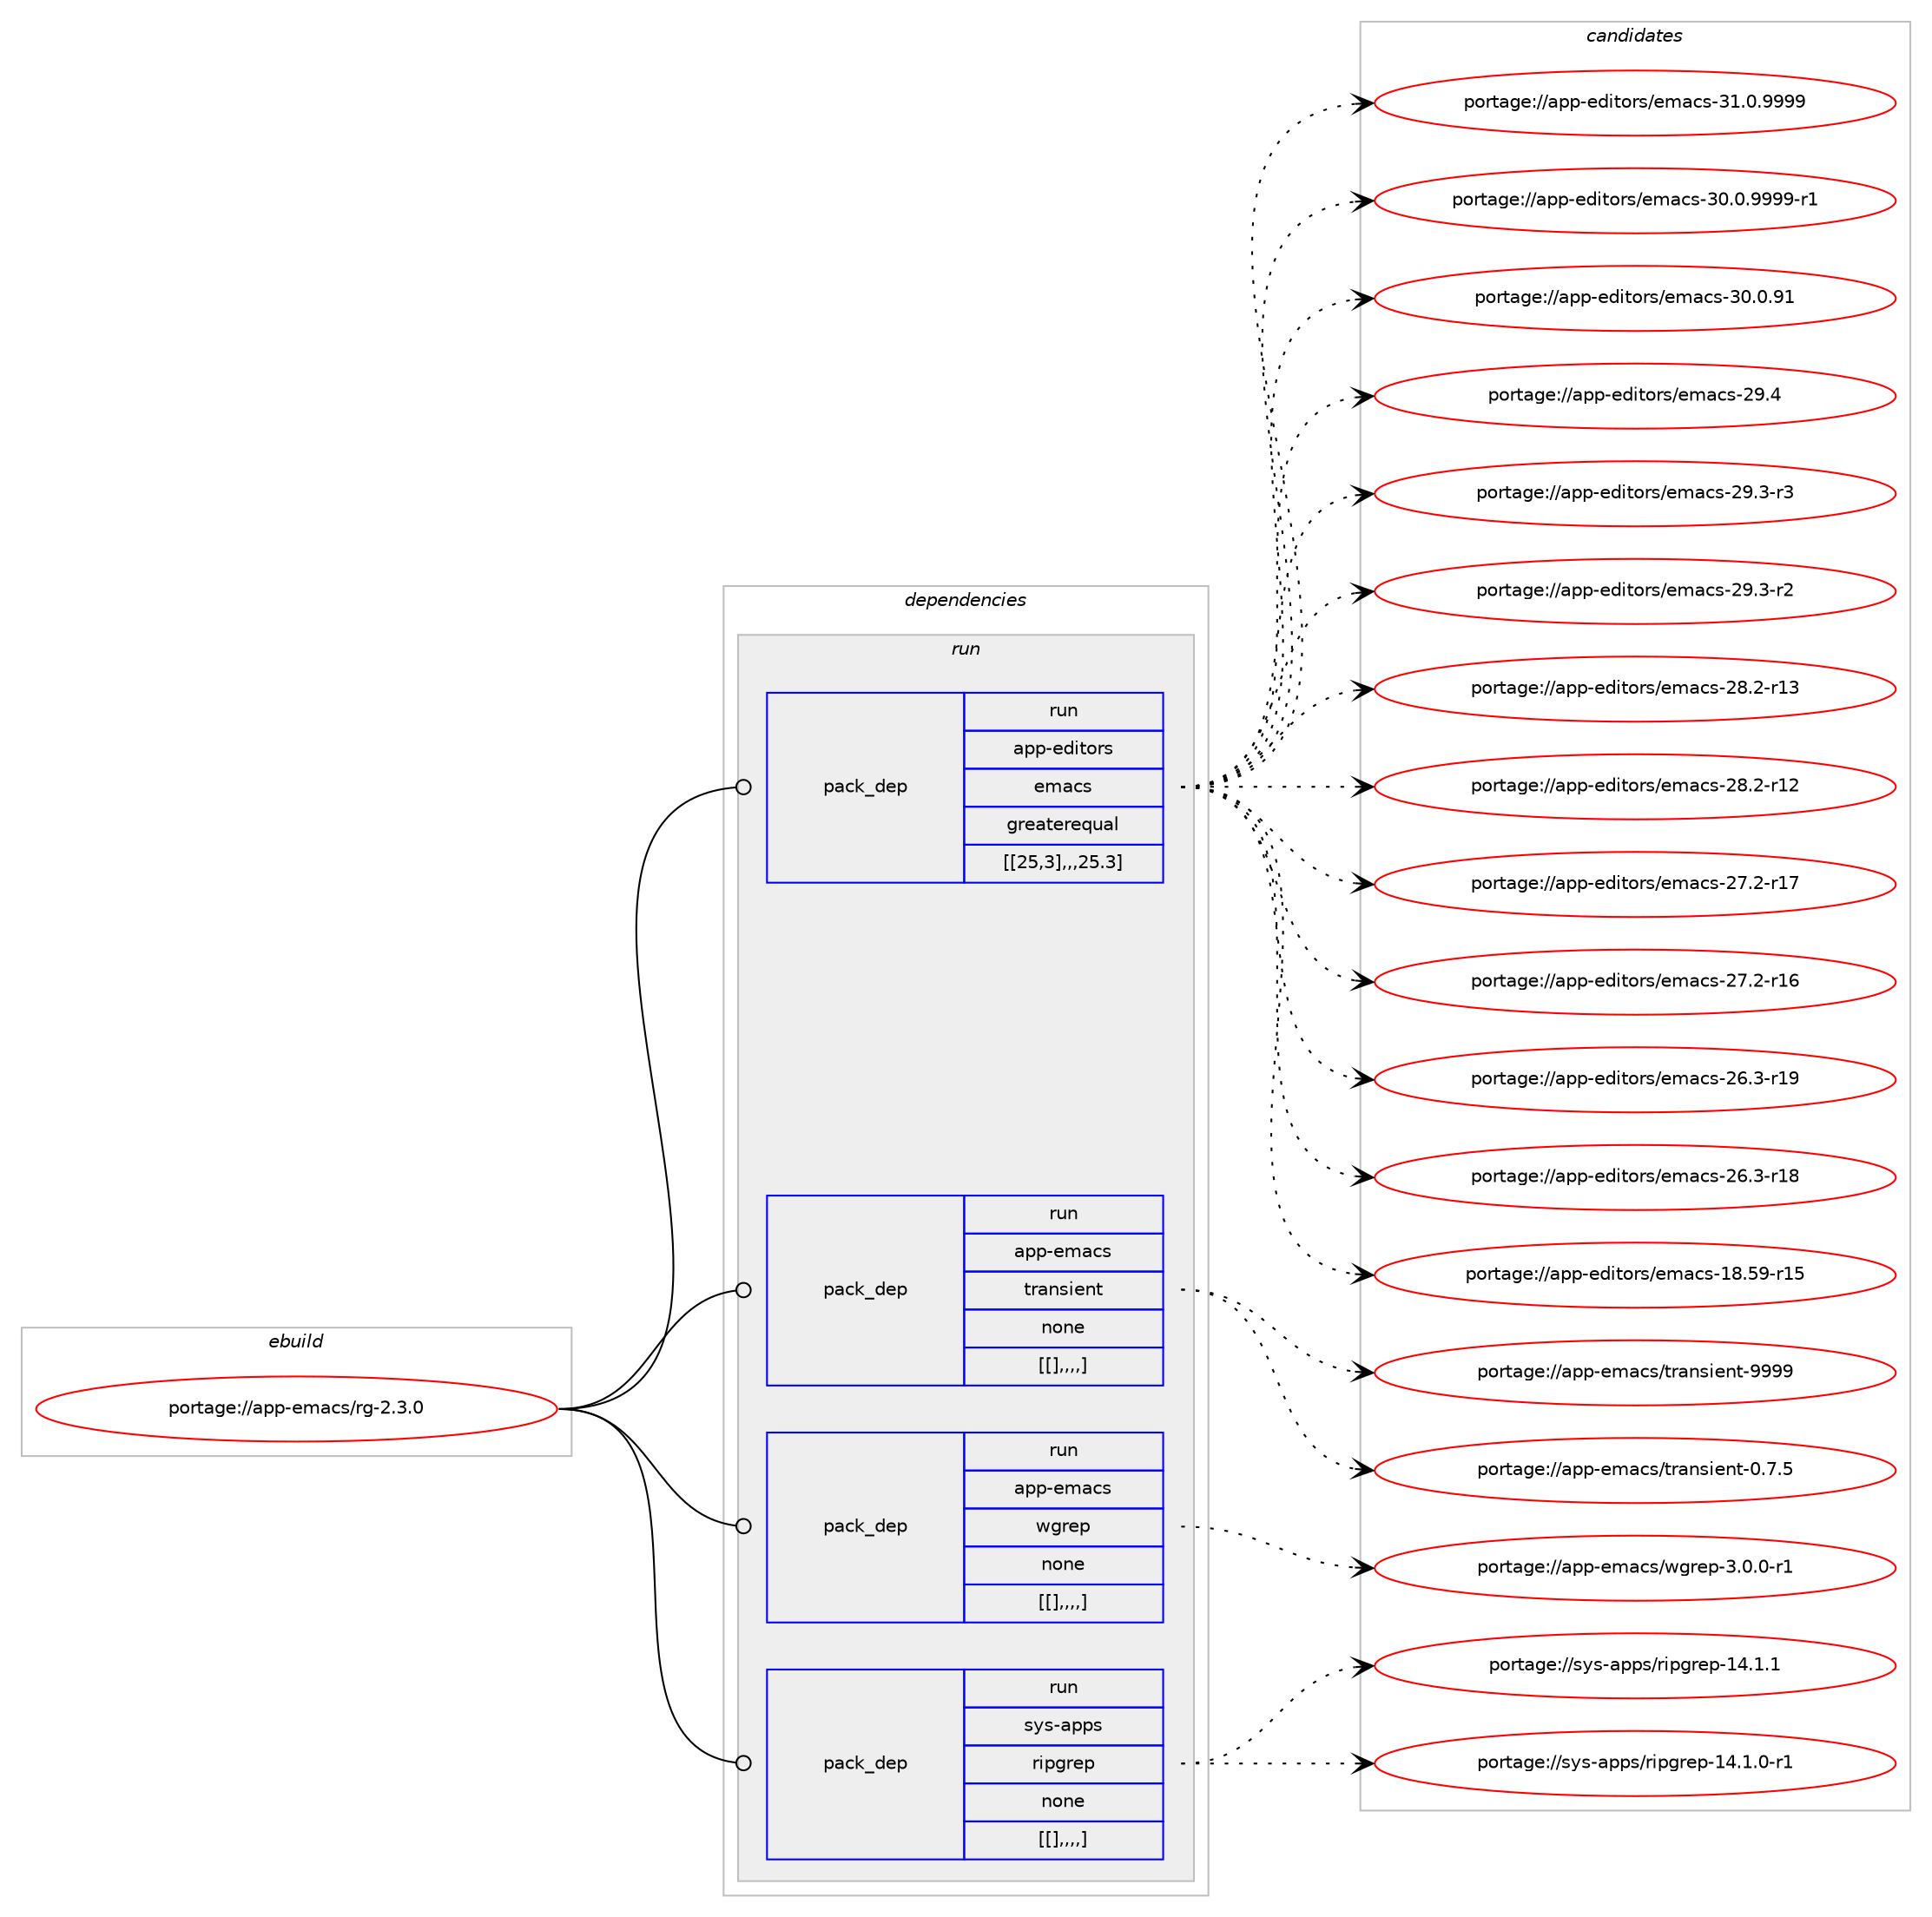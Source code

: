 digraph prolog {

# *************
# Graph options
# *************

newrank=true;
concentrate=true;
compound=true;
graph [rankdir=LR,fontname=Helvetica,fontsize=10,ranksep=1.5];#, ranksep=2.5, nodesep=0.2];
edge  [arrowhead=vee];
node  [fontname=Helvetica,fontsize=10];

# **********
# The ebuild
# **********

subgraph cluster_leftcol {
color=gray;
label=<<i>ebuild</i>>;
id [label="portage://app-emacs/rg-2.3.0", color=red, width=4, href="../app-emacs/rg-2.3.0.svg"];
}

# ****************
# The dependencies
# ****************

subgraph cluster_midcol {
color=gray;
label=<<i>dependencies</i>>;
subgraph cluster_compile {
fillcolor="#eeeeee";
style=filled;
label=<<i>compile</i>>;
}
subgraph cluster_compileandrun {
fillcolor="#eeeeee";
style=filled;
label=<<i>compile and run</i>>;
}
subgraph cluster_run {
fillcolor="#eeeeee";
style=filled;
label=<<i>run</i>>;
subgraph pack17096 {
dependency23661 [label=<<TABLE BORDER="0" CELLBORDER="1" CELLSPACING="0" CELLPADDING="4" WIDTH="220"><TR><TD ROWSPAN="6" CELLPADDING="30">pack_dep</TD></TR><TR><TD WIDTH="110">run</TD></TR><TR><TD>app-editors</TD></TR><TR><TD>emacs</TD></TR><TR><TD>greaterequal</TD></TR><TR><TD>[[25,3],,,25.3]</TD></TR></TABLE>>, shape=none, color=blue];
}
id:e -> dependency23661:w [weight=20,style="solid",arrowhead="odot"];
subgraph pack17097 {
dependency23662 [label=<<TABLE BORDER="0" CELLBORDER="1" CELLSPACING="0" CELLPADDING="4" WIDTH="220"><TR><TD ROWSPAN="6" CELLPADDING="30">pack_dep</TD></TR><TR><TD WIDTH="110">run</TD></TR><TR><TD>app-emacs</TD></TR><TR><TD>transient</TD></TR><TR><TD>none</TD></TR><TR><TD>[[],,,,]</TD></TR></TABLE>>, shape=none, color=blue];
}
id:e -> dependency23662:w [weight=20,style="solid",arrowhead="odot"];
subgraph pack17098 {
dependency23663 [label=<<TABLE BORDER="0" CELLBORDER="1" CELLSPACING="0" CELLPADDING="4" WIDTH="220"><TR><TD ROWSPAN="6" CELLPADDING="30">pack_dep</TD></TR><TR><TD WIDTH="110">run</TD></TR><TR><TD>app-emacs</TD></TR><TR><TD>wgrep</TD></TR><TR><TD>none</TD></TR><TR><TD>[[],,,,]</TD></TR></TABLE>>, shape=none, color=blue];
}
id:e -> dependency23663:w [weight=20,style="solid",arrowhead="odot"];
subgraph pack17099 {
dependency23664 [label=<<TABLE BORDER="0" CELLBORDER="1" CELLSPACING="0" CELLPADDING="4" WIDTH="220"><TR><TD ROWSPAN="6" CELLPADDING="30">pack_dep</TD></TR><TR><TD WIDTH="110">run</TD></TR><TR><TD>sys-apps</TD></TR><TR><TD>ripgrep</TD></TR><TR><TD>none</TD></TR><TR><TD>[[],,,,]</TD></TR></TABLE>>, shape=none, color=blue];
}
id:e -> dependency23664:w [weight=20,style="solid",arrowhead="odot"];
}
}

# **************
# The candidates
# **************

subgraph cluster_choices {
rank=same;
color=gray;
label=<<i>candidates</i>>;

subgraph choice17096 {
color=black;
nodesep=1;
choice971121124510110010511611111411547101109979911545514946484657575757 [label="portage://app-editors/emacs-31.0.9999", color=red, width=4,href="../app-editors/emacs-31.0.9999.svg"];
choice9711211245101100105116111114115471011099799115455148464846575757574511449 [label="portage://app-editors/emacs-30.0.9999-r1", color=red, width=4,href="../app-editors/emacs-30.0.9999-r1.svg"];
choice97112112451011001051161111141154710110997991154551484648465749 [label="portage://app-editors/emacs-30.0.91", color=red, width=4,href="../app-editors/emacs-30.0.91.svg"];
choice97112112451011001051161111141154710110997991154550574652 [label="portage://app-editors/emacs-29.4", color=red, width=4,href="../app-editors/emacs-29.4.svg"];
choice971121124510110010511611111411547101109979911545505746514511451 [label="portage://app-editors/emacs-29.3-r3", color=red, width=4,href="../app-editors/emacs-29.3-r3.svg"];
choice971121124510110010511611111411547101109979911545505746514511450 [label="portage://app-editors/emacs-29.3-r2", color=red, width=4,href="../app-editors/emacs-29.3-r2.svg"];
choice97112112451011001051161111141154710110997991154550564650451144951 [label="portage://app-editors/emacs-28.2-r13", color=red, width=4,href="../app-editors/emacs-28.2-r13.svg"];
choice97112112451011001051161111141154710110997991154550564650451144950 [label="portage://app-editors/emacs-28.2-r12", color=red, width=4,href="../app-editors/emacs-28.2-r12.svg"];
choice97112112451011001051161111141154710110997991154550554650451144955 [label="portage://app-editors/emacs-27.2-r17", color=red, width=4,href="../app-editors/emacs-27.2-r17.svg"];
choice97112112451011001051161111141154710110997991154550554650451144954 [label="portage://app-editors/emacs-27.2-r16", color=red, width=4,href="../app-editors/emacs-27.2-r16.svg"];
choice97112112451011001051161111141154710110997991154550544651451144957 [label="portage://app-editors/emacs-26.3-r19", color=red, width=4,href="../app-editors/emacs-26.3-r19.svg"];
choice97112112451011001051161111141154710110997991154550544651451144956 [label="portage://app-editors/emacs-26.3-r18", color=red, width=4,href="../app-editors/emacs-26.3-r18.svg"];
choice9711211245101100105116111114115471011099799115454956465357451144953 [label="portage://app-editors/emacs-18.59-r15", color=red, width=4,href="../app-editors/emacs-18.59-r15.svg"];
dependency23661:e -> choice971121124510110010511611111411547101109979911545514946484657575757:w [style=dotted,weight="100"];
dependency23661:e -> choice9711211245101100105116111114115471011099799115455148464846575757574511449:w [style=dotted,weight="100"];
dependency23661:e -> choice97112112451011001051161111141154710110997991154551484648465749:w [style=dotted,weight="100"];
dependency23661:e -> choice97112112451011001051161111141154710110997991154550574652:w [style=dotted,weight="100"];
dependency23661:e -> choice971121124510110010511611111411547101109979911545505746514511451:w [style=dotted,weight="100"];
dependency23661:e -> choice971121124510110010511611111411547101109979911545505746514511450:w [style=dotted,weight="100"];
dependency23661:e -> choice97112112451011001051161111141154710110997991154550564650451144951:w [style=dotted,weight="100"];
dependency23661:e -> choice97112112451011001051161111141154710110997991154550564650451144950:w [style=dotted,weight="100"];
dependency23661:e -> choice97112112451011001051161111141154710110997991154550554650451144955:w [style=dotted,weight="100"];
dependency23661:e -> choice97112112451011001051161111141154710110997991154550554650451144954:w [style=dotted,weight="100"];
dependency23661:e -> choice97112112451011001051161111141154710110997991154550544651451144957:w [style=dotted,weight="100"];
dependency23661:e -> choice97112112451011001051161111141154710110997991154550544651451144956:w [style=dotted,weight="100"];
dependency23661:e -> choice9711211245101100105116111114115471011099799115454956465357451144953:w [style=dotted,weight="100"];
}
subgraph choice17097 {
color=black;
nodesep=1;
choice9711211245101109979911547116114971101151051011101164557575757 [label="portage://app-emacs/transient-9999", color=red, width=4,href="../app-emacs/transient-9999.svg"];
choice971121124510110997991154711611497110115105101110116454846554653 [label="portage://app-emacs/transient-0.7.5", color=red, width=4,href="../app-emacs/transient-0.7.5.svg"];
dependency23662:e -> choice9711211245101109979911547116114971101151051011101164557575757:w [style=dotted,weight="100"];
dependency23662:e -> choice971121124510110997991154711611497110115105101110116454846554653:w [style=dotted,weight="100"];
}
subgraph choice17098 {
color=black;
nodesep=1;
choice97112112451011099799115471191031141011124551464846484511449 [label="portage://app-emacs/wgrep-3.0.0-r1", color=red, width=4,href="../app-emacs/wgrep-3.0.0-r1.svg"];
dependency23663:e -> choice97112112451011099799115471191031141011124551464846484511449:w [style=dotted,weight="100"];
}
subgraph choice17099 {
color=black;
nodesep=1;
choice11512111545971121121154711410511210311410111245495246494649 [label="portage://sys-apps/ripgrep-14.1.1", color=red, width=4,href="../sys-apps/ripgrep-14.1.1.svg"];
choice115121115459711211211547114105112103114101112454952464946484511449 [label="portage://sys-apps/ripgrep-14.1.0-r1", color=red, width=4,href="../sys-apps/ripgrep-14.1.0-r1.svg"];
dependency23664:e -> choice11512111545971121121154711410511210311410111245495246494649:w [style=dotted,weight="100"];
dependency23664:e -> choice115121115459711211211547114105112103114101112454952464946484511449:w [style=dotted,weight="100"];
}
}

}
